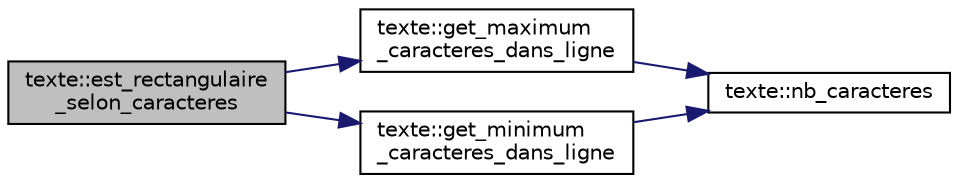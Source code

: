 digraph "texte::est_rectangulaire_selon_caracteres"
{
  edge [fontname="Helvetica",fontsize="10",labelfontname="Helvetica",labelfontsize="10"];
  node [fontname="Helvetica",fontsize="10",shape=record];
  rankdir="LR";
  Node60 [label="texte::est_rectangulaire\l_selon_caracteres",height=0.2,width=0.4,color="black", fillcolor="grey75", style="filled", fontcolor="black"];
  Node60 -> Node61 [color="midnightblue",fontsize="10",style="solid",fontname="Helvetica"];
  Node61 [label="texte::get_maximum\l_caracteres_dans_ligne",height=0.2,width=0.4,color="black", fillcolor="white", style="filled",URL="$classtexte.html#aff4e5ce65ca280497cbd309374619c79",tooltip="Retourne le nombre maximum de caracteres dans une ligne. "];
  Node61 -> Node62 [color="midnightblue",fontsize="10",style="solid",fontname="Helvetica"];
  Node62 [label="texte::nb_caracteres",height=0.2,width=0.4,color="black", fillcolor="white", style="filled",URL="$classtexte.html#ae8511739fb7e8c52a4c300676d6b30e0",tooltip="Retourne le nombre de caractères du texte. "];
  Node60 -> Node63 [color="midnightblue",fontsize="10",style="solid",fontname="Helvetica"];
  Node63 [label="texte::get_minimum\l_caracteres_dans_ligne",height=0.2,width=0.4,color="black", fillcolor="white", style="filled",URL="$classtexte.html#ac938c2bb7d7839b624bf844f056395b5",tooltip="Retourne le nombre minimum de caracteres dans une ligne. "];
  Node63 -> Node62 [color="midnightblue",fontsize="10",style="solid",fontname="Helvetica"];
}
